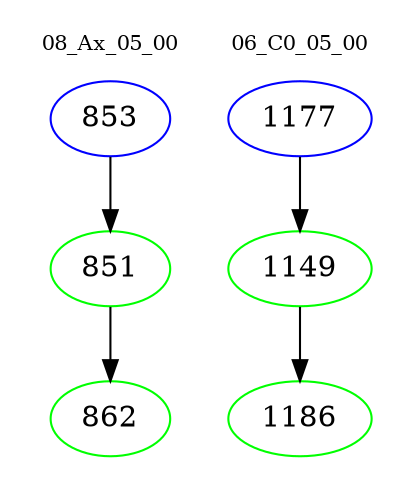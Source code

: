 digraph{
subgraph cluster_0 {
color = white
label = "08_Ax_05_00";
fontsize=10;
T0_853 [label="853", color="blue"]
T0_853 -> T0_851 [color="black"]
T0_851 [label="851", color="green"]
T0_851 -> T0_862 [color="black"]
T0_862 [label="862", color="green"]
}
subgraph cluster_1 {
color = white
label = "06_C0_05_00";
fontsize=10;
T1_1177 [label="1177", color="blue"]
T1_1177 -> T1_1149 [color="black"]
T1_1149 [label="1149", color="green"]
T1_1149 -> T1_1186 [color="black"]
T1_1186 [label="1186", color="green"]
}
}
